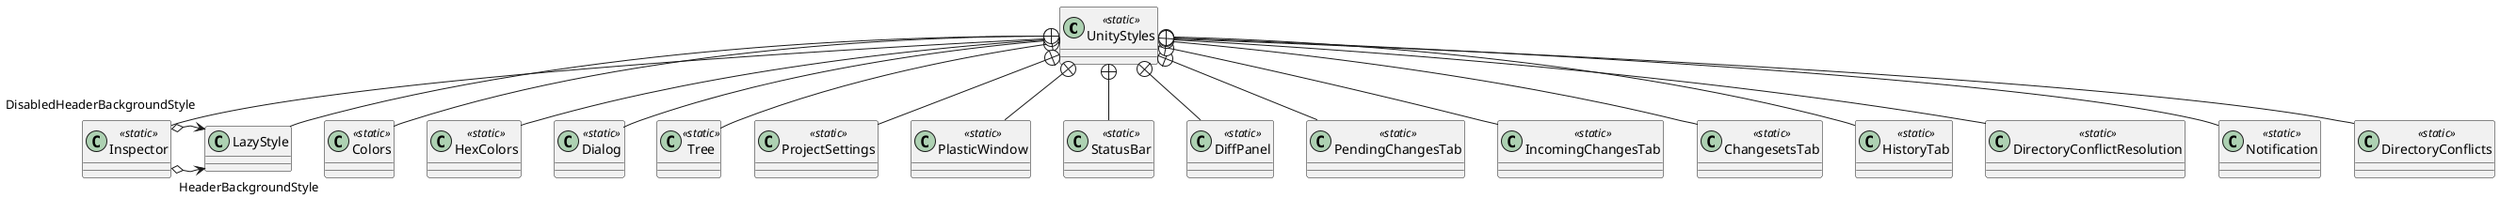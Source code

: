 @startuml
class UnityStyles <<static>> {
}
class Colors <<static>> {
}
class HexColors <<static>> {
}
class Dialog <<static>> {
}
class Tree <<static>> {
}
class Inspector <<static>> {
}
class ProjectSettings <<static>> {
}
class PlasticWindow <<static>> {
}
class StatusBar <<static>> {
}
class DiffPanel <<static>> {
}
class PendingChangesTab <<static>> {
}
class IncomingChangesTab <<static>> {
}
class ChangesetsTab <<static>> {
}
class HistoryTab <<static>> {
}
class DirectoryConflictResolution <<static>> {
}
class Notification <<static>> {
}
class DirectoryConflicts <<static>> {
}
class LazyStyle {
}
UnityStyles +-- Colors
UnityStyles +-- HexColors
UnityStyles +-- Dialog
UnityStyles +-- Tree
UnityStyles +-- Inspector
Inspector o-> "HeaderBackgroundStyle" LazyStyle
Inspector o-> "DisabledHeaderBackgroundStyle" LazyStyle
UnityStyles +-- ProjectSettings
UnityStyles +-- PlasticWindow
UnityStyles +-- StatusBar
UnityStyles +-- DiffPanel
UnityStyles +-- PendingChangesTab
UnityStyles +-- IncomingChangesTab
UnityStyles +-- ChangesetsTab
UnityStyles +-- HistoryTab
UnityStyles +-- DirectoryConflictResolution
UnityStyles +-- Notification
UnityStyles +-- DirectoryConflicts
UnityStyles +-- LazyStyle
@enduml

